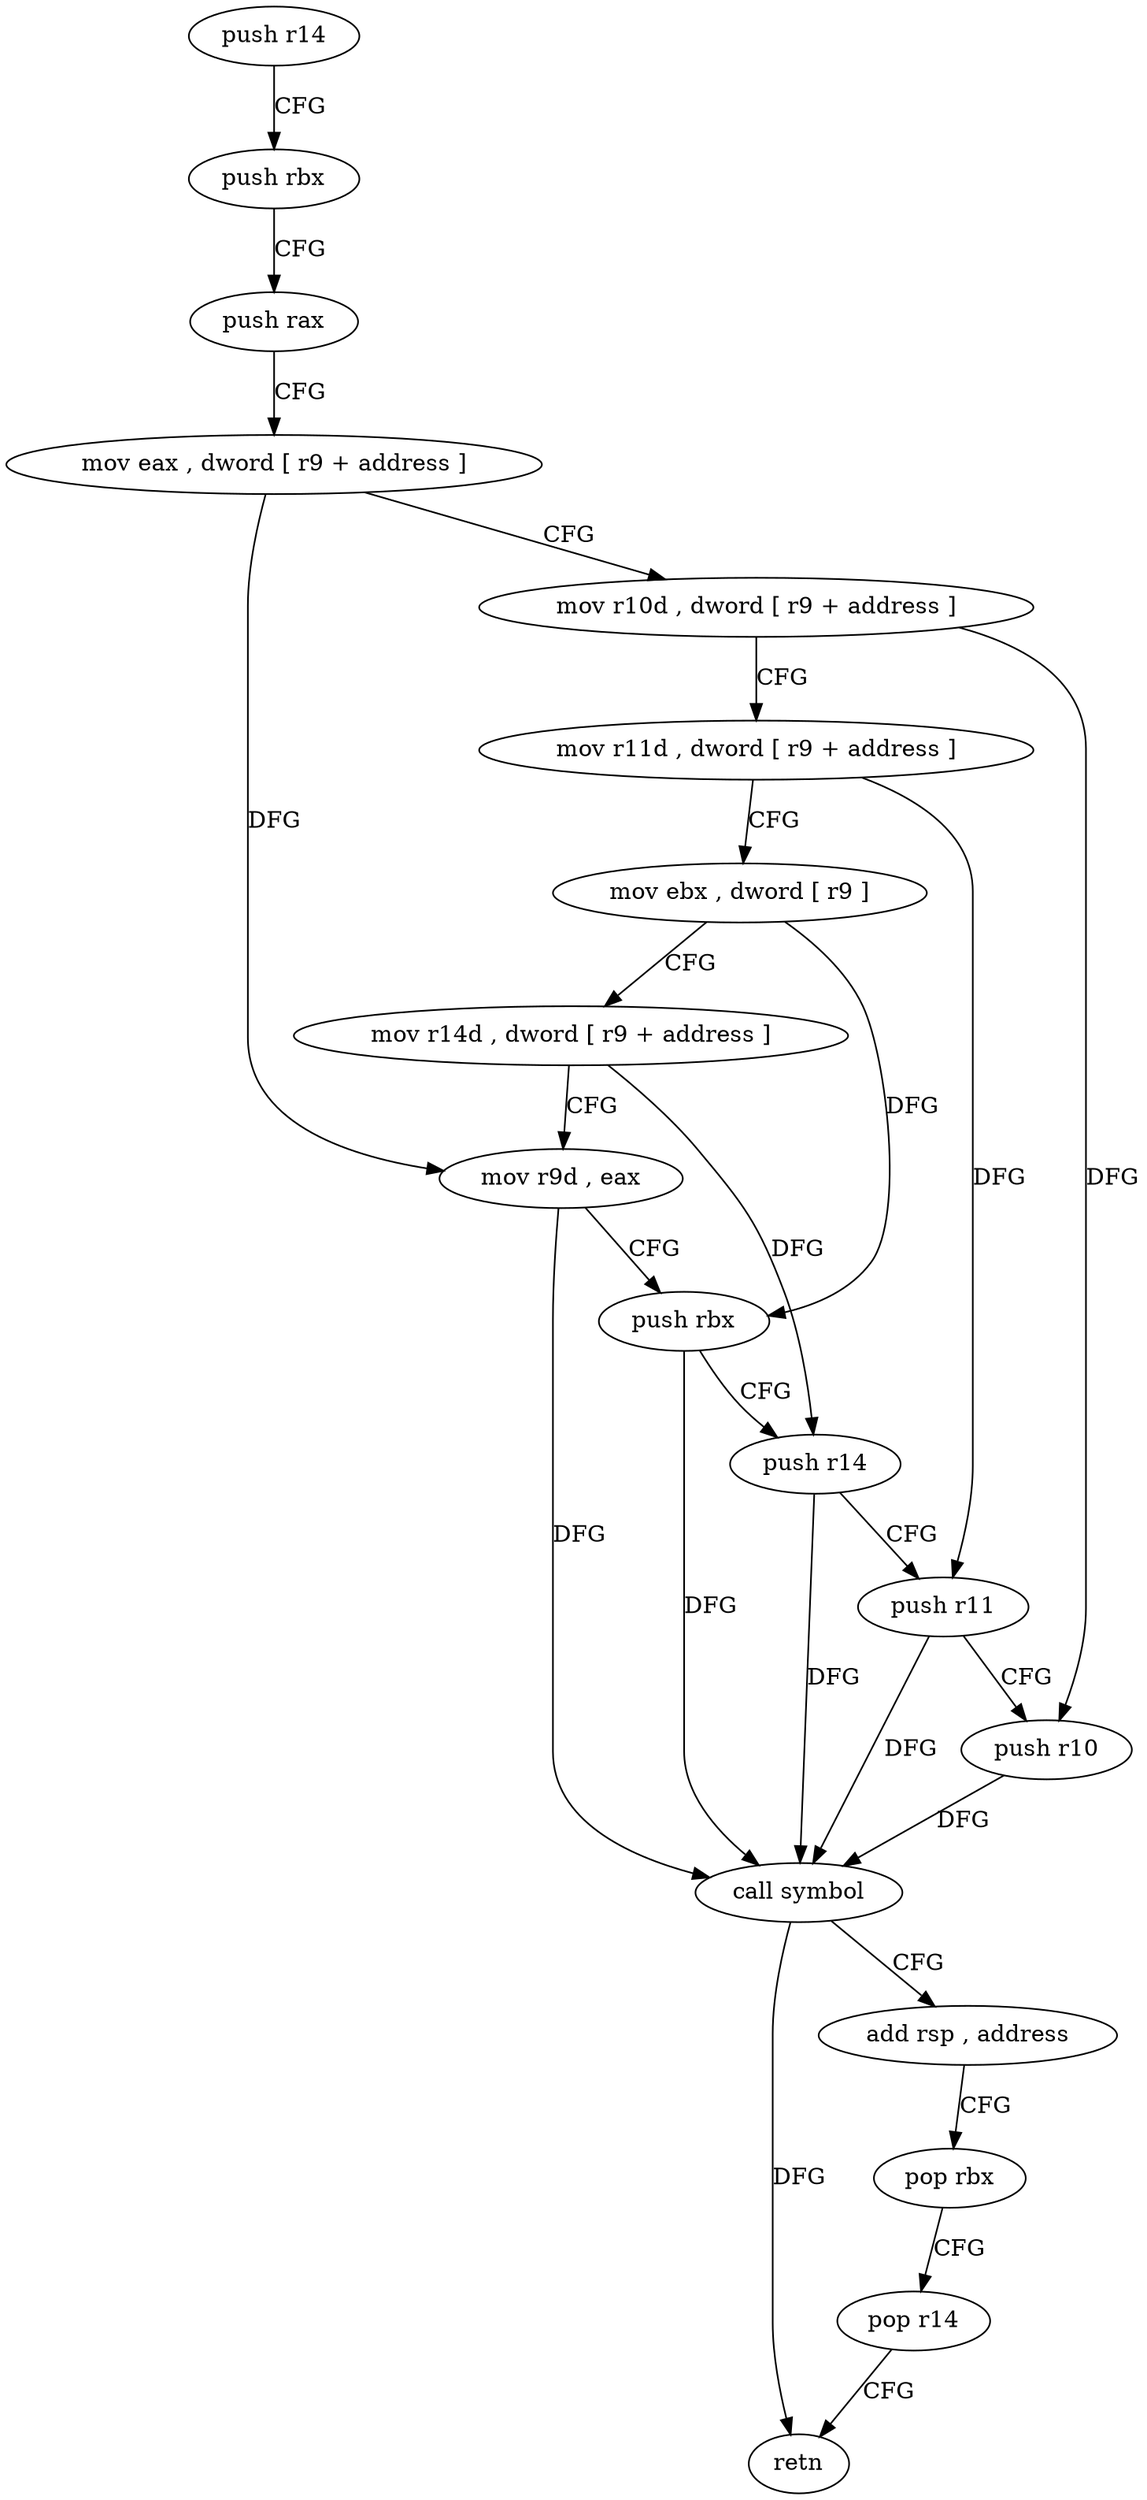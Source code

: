 digraph "func" {
"4284528" [label = "push r14" ]
"4284530" [label = "push rbx" ]
"4284531" [label = "push rax" ]
"4284532" [label = "mov eax , dword [ r9 + address ]" ]
"4284536" [label = "mov r10d , dword [ r9 + address ]" ]
"4284540" [label = "mov r11d , dword [ r9 + address ]" ]
"4284544" [label = "mov ebx , dword [ r9 ]" ]
"4284547" [label = "mov r14d , dword [ r9 + address ]" ]
"4284551" [label = "mov r9d , eax" ]
"4284554" [label = "push rbx" ]
"4284555" [label = "push r14" ]
"4284557" [label = "push r11" ]
"4284559" [label = "push r10" ]
"4284561" [label = "call symbol" ]
"4284566" [label = "add rsp , address" ]
"4284570" [label = "pop rbx" ]
"4284571" [label = "pop r14" ]
"4284573" [label = "retn" ]
"4284528" -> "4284530" [ label = "CFG" ]
"4284530" -> "4284531" [ label = "CFG" ]
"4284531" -> "4284532" [ label = "CFG" ]
"4284532" -> "4284536" [ label = "CFG" ]
"4284532" -> "4284551" [ label = "DFG" ]
"4284536" -> "4284540" [ label = "CFG" ]
"4284536" -> "4284559" [ label = "DFG" ]
"4284540" -> "4284544" [ label = "CFG" ]
"4284540" -> "4284557" [ label = "DFG" ]
"4284544" -> "4284547" [ label = "CFG" ]
"4284544" -> "4284554" [ label = "DFG" ]
"4284547" -> "4284551" [ label = "CFG" ]
"4284547" -> "4284555" [ label = "DFG" ]
"4284551" -> "4284554" [ label = "CFG" ]
"4284551" -> "4284561" [ label = "DFG" ]
"4284554" -> "4284555" [ label = "CFG" ]
"4284554" -> "4284561" [ label = "DFG" ]
"4284555" -> "4284557" [ label = "CFG" ]
"4284555" -> "4284561" [ label = "DFG" ]
"4284557" -> "4284559" [ label = "CFG" ]
"4284557" -> "4284561" [ label = "DFG" ]
"4284559" -> "4284561" [ label = "DFG" ]
"4284561" -> "4284566" [ label = "CFG" ]
"4284561" -> "4284573" [ label = "DFG" ]
"4284566" -> "4284570" [ label = "CFG" ]
"4284570" -> "4284571" [ label = "CFG" ]
"4284571" -> "4284573" [ label = "CFG" ]
}
